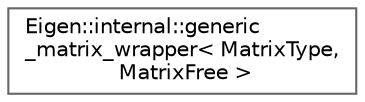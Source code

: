 digraph "Graphical Class Hierarchy"
{
 // LATEX_PDF_SIZE
  bgcolor="transparent";
  edge [fontname=Helvetica,fontsize=10,labelfontname=Helvetica,labelfontsize=10];
  node [fontname=Helvetica,fontsize=10,shape=box,height=0.2,width=0.4];
  rankdir="LR";
  Node0 [id="Node000000",label="Eigen::internal::generic\l_matrix_wrapper\< MatrixType,\l MatrixFree \>",height=0.2,width=0.4,color="grey40", fillcolor="white", style="filled",URL="$classEigen_1_1internal_1_1generic__matrix__wrapper.html",tooltip=" "];
}
